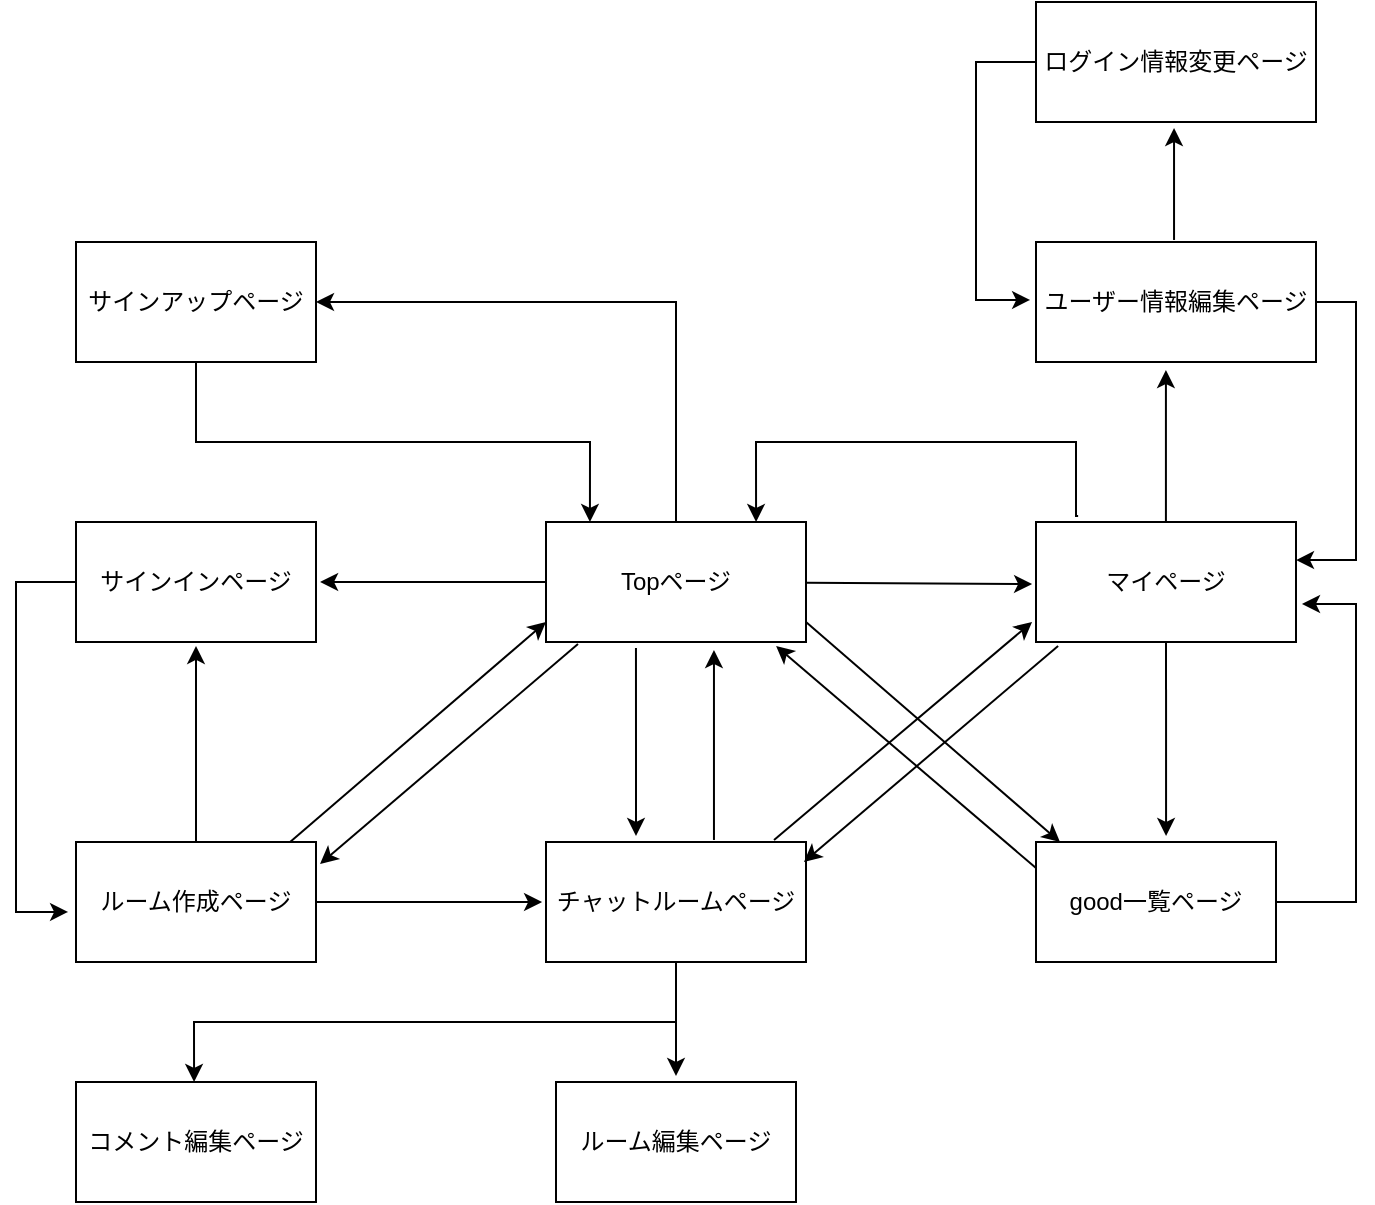 <mxfile version="14.2.4" type="embed">
    <diagram id="YzYn7D5Rv3y1cmwwDXG_" name="ページ1">
        <mxGraphModel dx="898" dy="680" grid="1" gridSize="10" guides="1" tooltips="1" connect="0" arrows="1" fold="1" page="1" pageScale="1" pageWidth="850" pageHeight="1100" math="0" shadow="0">
            <root>
                <mxCell id="0"/>
                <mxCell id="1" parent="0"/>
                <mxCell id="10" style="edgeStyle=none;rounded=0;orthogonalLoop=1;jettySize=auto;html=1;entryX=1.017;entryY=0.183;entryDx=0;entryDy=0;entryPerimeter=0;exitX=0.123;exitY=1.017;exitDx=0;exitDy=0;exitPerimeter=0;" edge="1" parent="1" source="2" target="5">
                    <mxGeometry relative="1" as="geometry">
                        <mxPoint x="260" y="519" as="targetPoint"/>
                    </mxGeometry>
                </mxCell>
                <mxCell id="36" style="edgeStyle=none;rounded=0;orthogonalLoop=1;jettySize=auto;html=1;entryX=-0.015;entryY=0.517;entryDx=0;entryDy=0;entryPerimeter=0;" edge="1" parent="1" source="2" target="23">
                    <mxGeometry relative="1" as="geometry"/>
                </mxCell>
                <mxCell id="52" style="edgeStyle=orthogonalEdgeStyle;rounded=0;orthogonalLoop=1;jettySize=auto;html=1;entryX=1.017;entryY=0.5;entryDx=0;entryDy=0;entryPerimeter=0;endArrow=classic;endFill=1;" edge="1" parent="1" source="2" target="3">
                    <mxGeometry relative="1" as="geometry"/>
                </mxCell>
                <mxCell id="65" style="edgeStyle=orthogonalEdgeStyle;rounded=0;orthogonalLoop=1;jettySize=auto;html=1;endArrow=classic;endFill=1;exitX=0.346;exitY=1.05;exitDx=0;exitDy=0;exitPerimeter=0;" edge="1" parent="1" source="2">
                    <mxGeometry relative="1" as="geometry">
                        <mxPoint x="440" y="517" as="targetPoint"/>
                    </mxGeometry>
                </mxCell>
                <mxCell id="76" style="edgeStyle=orthogonalEdgeStyle;rounded=0;orthogonalLoop=1;jettySize=auto;html=1;entryX=1;entryY=0.5;entryDx=0;entryDy=0;entryPerimeter=0;endArrow=classic;endFill=1;" edge="1" parent="1" source="2" target="4">
                    <mxGeometry relative="1" as="geometry">
                        <Array as="points">
                            <mxPoint x="460" y="250"/>
                        </Array>
                    </mxGeometry>
                </mxCell>
                <mxCell id="79" style="rounded=0;orthogonalLoop=1;jettySize=auto;html=1;entryX=0.1;entryY=0;entryDx=0;entryDy=0;entryPerimeter=0;endArrow=classic;endFill=1;exitX=1;exitY=0.833;exitDx=0;exitDy=0;exitPerimeter=0;" edge="1" parent="1" source="2" target="50">
                    <mxGeometry relative="1" as="geometry"/>
                </mxCell>
                <UserObject label="Topページ" treeRoot="1" id="2">
                    <mxCell style="whiteSpace=wrap;html=1;align=center;treeFolding=1;treeMoving=1;newEdgeStyle={&quot;edgeStyle&quot;:&quot;elbowEdgeStyle&quot;,&quot;startArrow&quot;:&quot;none&quot;,&quot;endArrow&quot;:&quot;none&quot;};" vertex="1" parent="1">
                        <mxGeometry x="395" y="360" width="130" height="60" as="geometry"/>
                    </mxCell>
                </UserObject>
                <mxCell id="54" style="edgeStyle=orthogonalEdgeStyle;rounded=0;orthogonalLoop=1;jettySize=auto;html=1;entryX=-0.033;entryY=0.583;entryDx=0;entryDy=0;entryPerimeter=0;endArrow=classic;endFill=1;" edge="1" parent="1" source="3" target="5">
                    <mxGeometry relative="1" as="geometry">
                        <Array as="points">
                            <mxPoint x="130" y="390"/>
                            <mxPoint x="130" y="555"/>
                        </Array>
                    </mxGeometry>
                </mxCell>
                <UserObject label="サインインページ" treeRoot="1" id="3">
                    <mxCell style="whiteSpace=wrap;html=1;align=center;treeFolding=1;treeMoving=1;newEdgeStyle={&quot;edgeStyle&quot;:&quot;elbowEdgeStyle&quot;,&quot;startArrow&quot;:&quot;none&quot;,&quot;endArrow&quot;:&quot;none&quot;};" vertex="1" parent="1">
                        <mxGeometry x="160" y="360" width="120" height="60" as="geometry"/>
                    </mxCell>
                </UserObject>
                <mxCell id="77" style="edgeStyle=orthogonalEdgeStyle;rounded=0;orthogonalLoop=1;jettySize=auto;html=1;entryX=0.169;entryY=0;entryDx=0;entryDy=0;entryPerimeter=0;endArrow=classic;endFill=1;" edge="1" parent="1" source="4" target="2">
                    <mxGeometry relative="1" as="geometry">
                        <Array as="points">
                            <mxPoint x="220" y="320"/>
                            <mxPoint x="417" y="320"/>
                        </Array>
                    </mxGeometry>
                </mxCell>
                <UserObject label="サインアップページ" treeRoot="1" id="4">
                    <mxCell style="whiteSpace=wrap;html=1;align=center;treeFolding=1;treeMoving=1;newEdgeStyle={&quot;edgeStyle&quot;:&quot;elbowEdgeStyle&quot;,&quot;startArrow&quot;:&quot;none&quot;,&quot;endArrow&quot;:&quot;none&quot;};" vertex="1" parent="1">
                        <mxGeometry x="160" y="220" width="120" height="60" as="geometry"/>
                    </mxCell>
                </UserObject>
                <mxCell id="14" style="edgeStyle=orthogonalEdgeStyle;rounded=0;orthogonalLoop=1;jettySize=auto;html=1;entryX=-0.015;entryY=0.5;entryDx=0;entryDy=0;entryPerimeter=0;" edge="1" parent="1" source="5" target="6">
                    <mxGeometry relative="1" as="geometry"/>
                </mxCell>
                <mxCell id="53" style="edgeStyle=orthogonalEdgeStyle;rounded=0;orthogonalLoop=1;jettySize=auto;html=1;entryX=0.5;entryY=1.033;entryDx=0;entryDy=0;entryPerimeter=0;endArrow=classic;endFill=1;" edge="1" parent="1" source="5" target="3">
                    <mxGeometry relative="1" as="geometry"/>
                </mxCell>
                <mxCell id="68" style="rounded=0;orthogonalLoop=1;jettySize=auto;html=1;entryX=0;entryY=0.833;entryDx=0;entryDy=0;entryPerimeter=0;endArrow=classic;endFill=1;exitX=0.892;exitY=0;exitDx=0;exitDy=0;exitPerimeter=0;" edge="1" parent="1" source="5" target="2">
                    <mxGeometry relative="1" as="geometry"/>
                </mxCell>
                <UserObject label="ルーム作成ページ" treeRoot="1" id="5">
                    <mxCell style="whiteSpace=wrap;html=1;align=center;treeFolding=1;treeMoving=1;newEdgeStyle={&quot;edgeStyle&quot;:&quot;elbowEdgeStyle&quot;,&quot;startArrow&quot;:&quot;none&quot;,&quot;endArrow&quot;:&quot;none&quot;};" vertex="1" parent="1">
                        <mxGeometry x="160" y="520" width="120" height="60" as="geometry"/>
                    </mxCell>
                </UserObject>
                <mxCell id="55" style="edgeStyle=orthogonalEdgeStyle;rounded=0;orthogonalLoop=1;jettySize=auto;html=1;entryX=0.492;entryY=0;entryDx=0;entryDy=0;entryPerimeter=0;endArrow=classic;endFill=1;" edge="1" parent="1" source="6" target="19">
                    <mxGeometry relative="1" as="geometry">
                        <Array as="points">
                            <mxPoint x="460" y="610"/>
                            <mxPoint x="219" y="610"/>
                        </Array>
                    </mxGeometry>
                </mxCell>
                <mxCell id="56" style="edgeStyle=orthogonalEdgeStyle;rounded=0;orthogonalLoop=1;jettySize=auto;html=1;entryX=0.5;entryY=-0.05;entryDx=0;entryDy=0;entryPerimeter=0;endArrow=classic;endFill=1;" edge="1" parent="1" source="6" target="7">
                    <mxGeometry relative="1" as="geometry"/>
                </mxCell>
                <mxCell id="67" style="edgeStyle=orthogonalEdgeStyle;rounded=0;orthogonalLoop=1;jettySize=auto;html=1;entryX=0.646;entryY=1.067;entryDx=0;entryDy=0;entryPerimeter=0;endArrow=classic;endFill=1;exitX=0.646;exitY=-0.017;exitDx=0;exitDy=0;exitPerimeter=0;" edge="1" parent="1" source="6" target="2">
                    <mxGeometry relative="1" as="geometry"/>
                </mxCell>
                <mxCell id="70" style="edgeStyle=none;rounded=0;orthogonalLoop=1;jettySize=auto;html=1;entryX=-0.015;entryY=0.833;entryDx=0;entryDy=0;entryPerimeter=0;endArrow=classic;endFill=1;exitX=0.877;exitY=-0.017;exitDx=0;exitDy=0;exitPerimeter=0;" edge="1" parent="1" source="6" target="23">
                    <mxGeometry relative="1" as="geometry"/>
                </mxCell>
                <UserObject label="チャットルームページ" treeRoot="1" id="6">
                    <mxCell style="whiteSpace=wrap;html=1;align=center;treeFolding=1;treeMoving=1;newEdgeStyle={&quot;edgeStyle&quot;:&quot;elbowEdgeStyle&quot;,&quot;startArrow&quot;:&quot;none&quot;,&quot;endArrow&quot;:&quot;none&quot;};" vertex="1" parent="1">
                        <mxGeometry x="395" y="520" width="130" height="60" as="geometry"/>
                    </mxCell>
                </UserObject>
                <UserObject label="ルーム編集ページ" treeRoot="1" id="7">
                    <mxCell style="whiteSpace=wrap;html=1;align=center;treeFolding=1;treeMoving=1;newEdgeStyle={&quot;edgeStyle&quot;:&quot;elbowEdgeStyle&quot;,&quot;startArrow&quot;:&quot;none&quot;,&quot;endArrow&quot;:&quot;none&quot;};" vertex="1" parent="1">
                        <mxGeometry x="400" y="640" width="120" height="60" as="geometry"/>
                    </mxCell>
                </UserObject>
                <UserObject label="コメント編集ページ" treeRoot="1" id="19">
                    <mxCell style="whiteSpace=wrap;html=1;align=center;treeFolding=1;treeMoving=1;newEdgeStyle={&quot;edgeStyle&quot;:&quot;elbowEdgeStyle&quot;,&quot;startArrow&quot;:&quot;none&quot;,&quot;endArrow&quot;:&quot;none&quot;};" vertex="1" parent="1">
                        <mxGeometry x="160" y="640" width="120" height="60" as="geometry"/>
                    </mxCell>
                </UserObject>
                <mxCell id="61" style="edgeStyle=orthogonalEdgeStyle;rounded=0;orthogonalLoop=1;jettySize=auto;html=1;entryX=0.464;entryY=1.067;entryDx=0;entryDy=0;entryPerimeter=0;endArrow=classic;endFill=1;" edge="1" parent="1" source="23" target="24">
                    <mxGeometry relative="1" as="geometry"/>
                </mxCell>
                <mxCell id="69" style="edgeStyle=none;rounded=0;orthogonalLoop=1;jettySize=auto;html=1;entryX=0.992;entryY=0.167;entryDx=0;entryDy=0;entryPerimeter=0;endArrow=classic;endFill=1;exitX=0.085;exitY=1.033;exitDx=0;exitDy=0;exitPerimeter=0;" edge="1" parent="1" source="23" target="6">
                    <mxGeometry relative="1" as="geometry"/>
                </mxCell>
                <mxCell id="71" style="edgeStyle=none;rounded=0;orthogonalLoop=1;jettySize=auto;html=1;entryX=0.542;entryY=-0.05;entryDx=0;entryDy=0;entryPerimeter=0;endArrow=classic;endFill=1;" edge="1" parent="1" source="23" target="50">
                    <mxGeometry relative="1" as="geometry"/>
                </mxCell>
                <mxCell id="78" style="edgeStyle=orthogonalEdgeStyle;rounded=0;orthogonalLoop=1;jettySize=auto;html=1;entryX=0.808;entryY=0;entryDx=0;entryDy=0;entryPerimeter=0;endArrow=classic;endFill=1;exitX=0.162;exitY=-0.05;exitDx=0;exitDy=0;exitPerimeter=0;" edge="1" parent="1" source="23" target="2">
                    <mxGeometry relative="1" as="geometry">
                        <Array as="points">
                            <mxPoint x="660" y="357"/>
                            <mxPoint x="660" y="320"/>
                            <mxPoint x="500" y="320"/>
                        </Array>
                    </mxGeometry>
                </mxCell>
                <UserObject label="マイページ" treeRoot="1" id="23">
                    <mxCell style="whiteSpace=wrap;html=1;align=center;treeFolding=1;treeMoving=1;newEdgeStyle={&quot;edgeStyle&quot;:&quot;elbowEdgeStyle&quot;,&quot;startArrow&quot;:&quot;none&quot;,&quot;endArrow&quot;:&quot;none&quot;};" vertex="1" parent="1">
                        <mxGeometry x="640" y="360" width="130" height="60" as="geometry"/>
                    </mxCell>
                </UserObject>
                <mxCell id="62" style="edgeStyle=orthogonalEdgeStyle;rounded=0;orthogonalLoop=1;jettySize=auto;html=1;entryX=0.493;entryY=1.05;entryDx=0;entryDy=0;entryPerimeter=0;endArrow=classic;endFill=1;exitX=0.493;exitY=-0.017;exitDx=0;exitDy=0;exitPerimeter=0;" edge="1" parent="1" source="24" target="25">
                    <mxGeometry relative="1" as="geometry"/>
                </mxCell>
                <mxCell id="64" style="edgeStyle=orthogonalEdgeStyle;rounded=0;orthogonalLoop=1;jettySize=auto;html=1;entryX=1;entryY=0.317;entryDx=0;entryDy=0;entryPerimeter=0;endArrow=classic;endFill=1;" edge="1" parent="1" source="24" target="23">
                    <mxGeometry relative="1" as="geometry">
                        <Array as="points">
                            <mxPoint x="800" y="250"/>
                            <mxPoint x="800" y="379"/>
                        </Array>
                    </mxGeometry>
                </mxCell>
                <UserObject label="ユーザー情報編集ページ" treeRoot="1" id="24">
                    <mxCell style="whiteSpace=wrap;html=1;align=center;treeFolding=1;treeMoving=1;newEdgeStyle={&quot;edgeStyle&quot;:&quot;elbowEdgeStyle&quot;,&quot;startArrow&quot;:&quot;none&quot;,&quot;endArrow&quot;:&quot;none&quot;};" vertex="1" parent="1">
                        <mxGeometry x="640" y="220" width="140" height="60" as="geometry"/>
                    </mxCell>
                </UserObject>
                <mxCell id="63" style="edgeStyle=orthogonalEdgeStyle;rounded=0;orthogonalLoop=1;jettySize=auto;html=1;entryX=-0.021;entryY=0.483;entryDx=0;entryDy=0;entryPerimeter=0;endArrow=classic;endFill=1;" edge="1" parent="1" source="25" target="24">
                    <mxGeometry relative="1" as="geometry">
                        <Array as="points">
                            <mxPoint x="610" y="130"/>
                            <mxPoint x="610" y="249"/>
                        </Array>
                    </mxGeometry>
                </mxCell>
                <UserObject label="ログイン情報変更ページ" treeRoot="1" id="25">
                    <mxCell style="whiteSpace=wrap;html=1;align=center;treeFolding=1;treeMoving=1;newEdgeStyle={&quot;edgeStyle&quot;:&quot;elbowEdgeStyle&quot;,&quot;startArrow&quot;:&quot;none&quot;,&quot;endArrow&quot;:&quot;none&quot;};" vertex="1" parent="1">
                        <mxGeometry x="640" y="100" width="140" height="60" as="geometry"/>
                    </mxCell>
                </UserObject>
                <mxCell id="73" style="edgeStyle=orthogonalEdgeStyle;rounded=0;orthogonalLoop=1;jettySize=auto;html=1;entryX=1.023;entryY=0.683;entryDx=0;entryDy=0;entryPerimeter=0;endArrow=classic;endFill=1;" edge="1" parent="1" source="50" target="23">
                    <mxGeometry relative="1" as="geometry">
                        <Array as="points">
                            <mxPoint x="800" y="550"/>
                            <mxPoint x="800" y="401"/>
                        </Array>
                    </mxGeometry>
                </mxCell>
                <mxCell id="75" style="edgeStyle=none;rounded=0;orthogonalLoop=1;jettySize=auto;html=1;entryX=0.885;entryY=1.033;entryDx=0;entryDy=0;entryPerimeter=0;endArrow=classic;endFill=1;exitX=0;exitY=0.217;exitDx=0;exitDy=0;exitPerimeter=0;" edge="1" parent="1" source="50" target="2">
                    <mxGeometry relative="1" as="geometry"/>
                </mxCell>
                <UserObject label="good一覧ページ" treeRoot="1" id="50">
                    <mxCell style="whiteSpace=wrap;html=1;align=center;treeFolding=1;treeMoving=1;newEdgeStyle={&quot;edgeStyle&quot;:&quot;elbowEdgeStyle&quot;,&quot;startArrow&quot;:&quot;none&quot;,&quot;endArrow&quot;:&quot;none&quot;};" vertex="1" parent="1">
                        <mxGeometry x="640" y="520" width="120" height="60" as="geometry"/>
                    </mxCell>
                </UserObject>
            </root>
        </mxGraphModel>
    </diagram>
</mxfile>